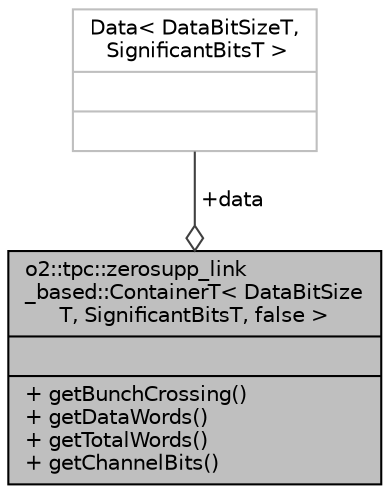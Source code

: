 digraph "o2::tpc::zerosupp_link_based::ContainerT&lt; DataBitSizeT, SignificantBitsT, false &gt;"
{
 // INTERACTIVE_SVG=YES
  bgcolor="transparent";
  edge [fontname="Helvetica",fontsize="10",labelfontname="Helvetica",labelfontsize="10"];
  node [fontname="Helvetica",fontsize="10",shape=record];
  Node1 [label="{o2::tpc::zerosupp_link\l_based::ContainerT\< DataBitSize\lT, SignificantBitsT, false \>\n||+ getBunchCrossing()\l+ getDataWords()\l+ getTotalWords()\l+ getChannelBits()\l}",height=0.2,width=0.4,color="black", fillcolor="grey75", style="filled", fontcolor="black"];
  Node2 -> Node1 [color="grey25",fontsize="10",style="solid",label=" +data" ,arrowhead="odiamond",fontname="Helvetica"];
  Node2 [label="{Data\< DataBitSizeT,\l SignificantBitsT \>\n||}",height=0.2,width=0.4,color="grey75"];
}
